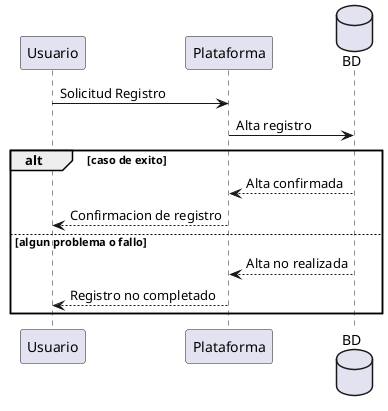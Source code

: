 @startuml
participant Usuario
participant Plataforma 
database BD

Usuario -> Plataforma : Solicitud Registro
Plataforma -> BD : Alta registro
alt caso de exito
BD --> Plataforma : Alta confirmada
Plataforma --> Usuario : Confirmacion de registro
else algun problema o fallo
BD --> Plataforma : Alta no realizada
Plataforma --> Usuario : Registro no completado
end


    
@enduml
